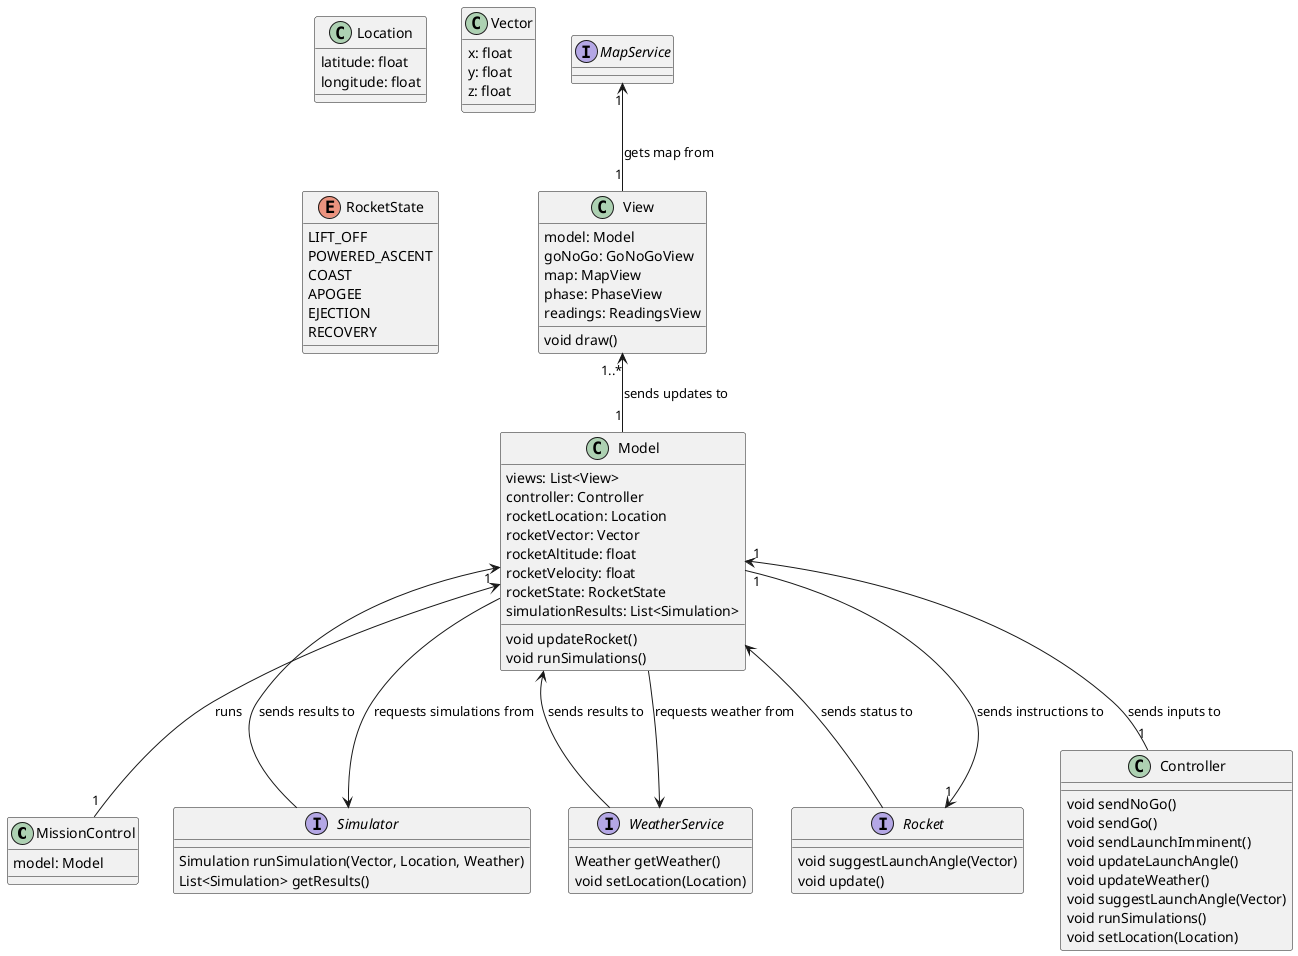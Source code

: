 @startuml MissionControl
class MissionControl {
  model: Model
}
Model "1" <-- "1" MissionControl : runs

class View {
  model: Model
  goNoGo: GoNoGoView
  map: MapView
  phase: PhaseView
  readings: ReadingsView
  void draw()
}
MapService "1" <-- "1" View : gets map from


class Model {
  views: List<View>
  controller: Controller
  rocketLocation: Location
  rocketVector: Vector
  rocketAltitude: float
  rocketVelocity: float
  rocketState: RocketState
  simulationResults: List<Simulation>

  void updateRocket()
  void runSimulations()
}
View "1..*" <-- "1" Model : sends updates to
Simulator <-- Model : requests simulations from
WeatherService <-- Model : requests weather from
Rocket "1" <-- "1" Model : sends instructions to

class Controller {
  void sendNoGo()
  void sendGo()
  void sendLaunchImminent()
  void updateLaunchAngle()
  void updateWeather()
  void suggestLaunchAngle(Vector)
  void runSimulations()
  void setLocation(Location)
}
Model "1" <-- "1" Controller : sends inputs to

class Location {
  latitude: float
  longitude: float
}

class Vector {
  x: float
  y: float
  z: float
}

enum RocketState {
  LIFT_OFF
  POWERED_ASCENT
  COAST
  APOGEE
  EJECTION
  RECOVERY
}

interface Rocket {
  void suggestLaunchAngle(Vector)
  void update()
}
Model <-- Rocket : sends status to

interface Simulator {
  Simulation runSimulation(Vector, Location, Weather)
  List<Simulation> getResults()
}
Model <-- Simulator : sends results to


interface WeatherService {
  Weather getWeather()
  void setLocation(Location)
}
Model <-- WeatherService : sends results to

interface MapService

@enduml
